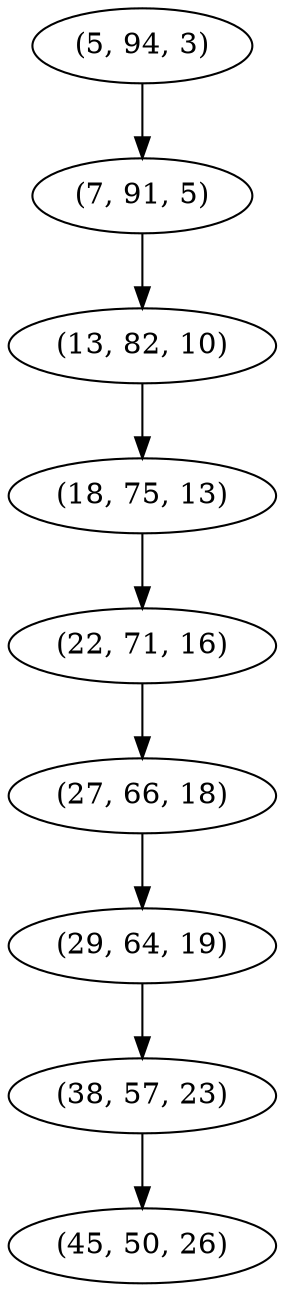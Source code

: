 digraph tree {
    "(5, 94, 3)";
    "(7, 91, 5)";
    "(13, 82, 10)";
    "(18, 75, 13)";
    "(22, 71, 16)";
    "(27, 66, 18)";
    "(29, 64, 19)";
    "(38, 57, 23)";
    "(45, 50, 26)";
    "(5, 94, 3)" -> "(7, 91, 5)";
    "(7, 91, 5)" -> "(13, 82, 10)";
    "(13, 82, 10)" -> "(18, 75, 13)";
    "(18, 75, 13)" -> "(22, 71, 16)";
    "(22, 71, 16)" -> "(27, 66, 18)";
    "(27, 66, 18)" -> "(29, 64, 19)";
    "(29, 64, 19)" -> "(38, 57, 23)";
    "(38, 57, 23)" -> "(45, 50, 26)";
}
